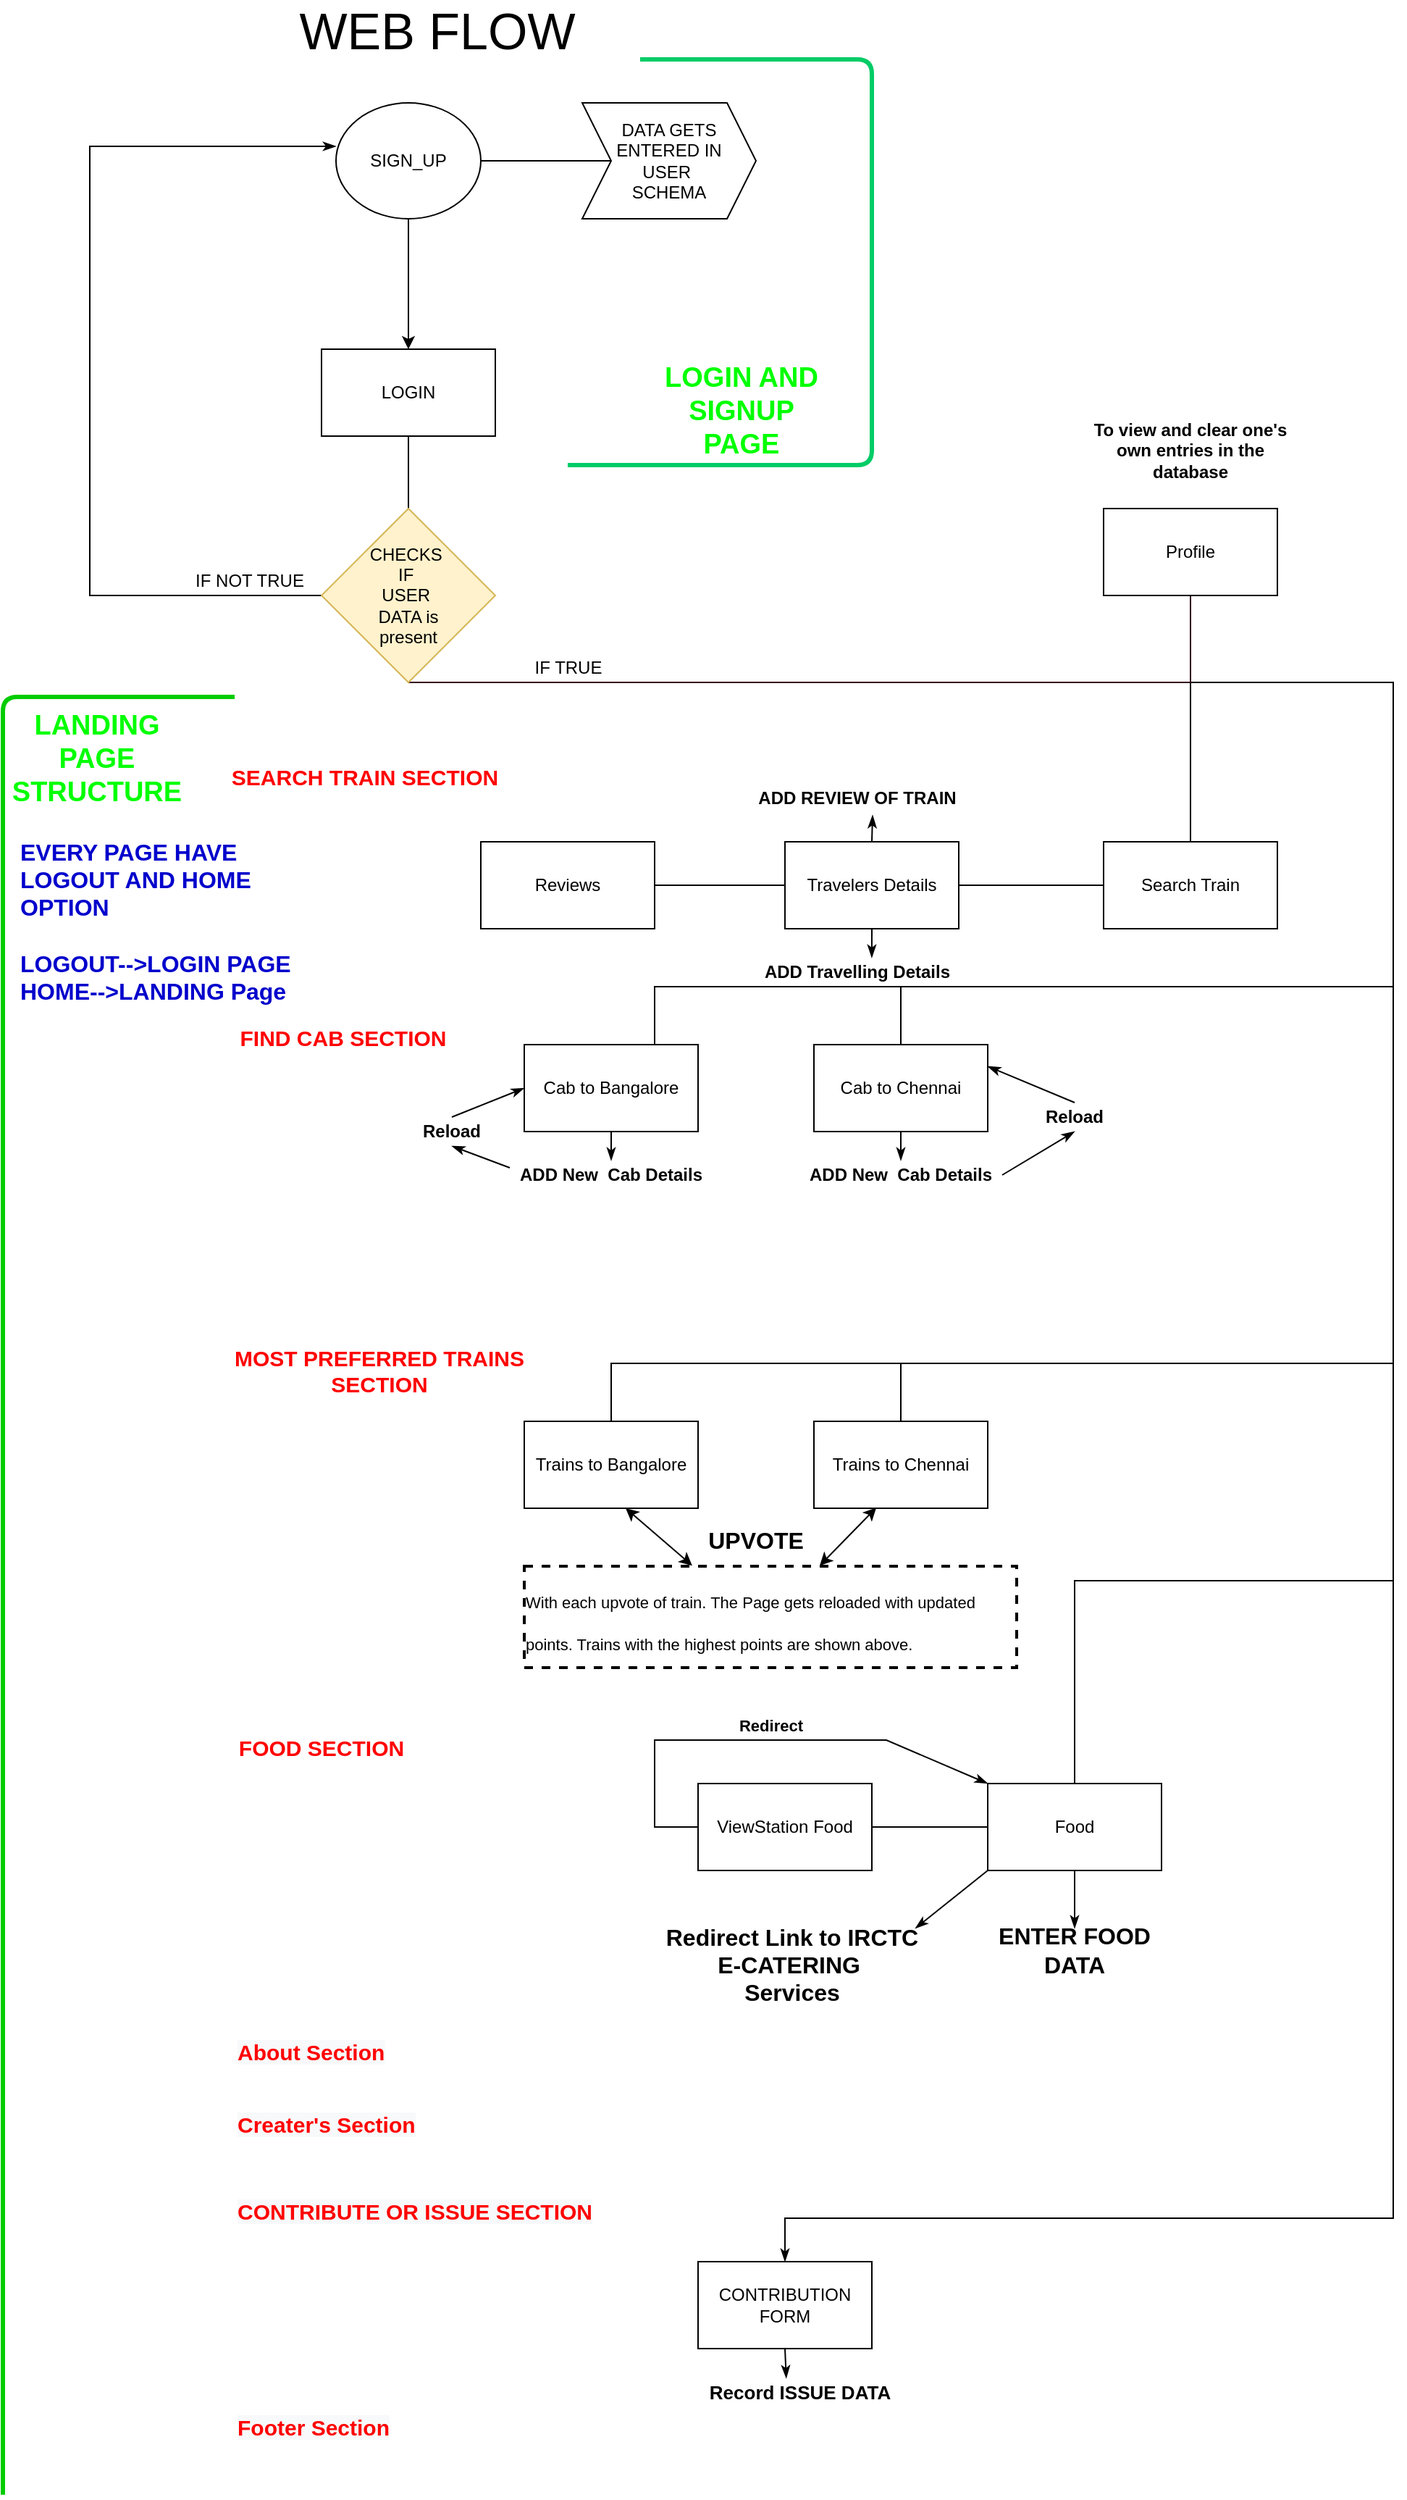 <mxfile version="13.8.0" type="github">
  <diagram id="LLDYurQir0yFtpg_1M14" name="Page-1">
    <mxGraphModel dx="2249" dy="780" grid="1" gridSize="10" guides="1" tooltips="1" connect="1" arrows="1" fold="1" page="1" pageScale="1" pageWidth="827" pageHeight="1169" math="0" shadow="0">
      <root>
        <mxCell id="0" />
        <mxCell id="1" parent="0" />
        <mxCell id="xQus3RdIqMBXBSAXaxHi-4" value="" style="edgeStyle=orthogonalEdgeStyle;rounded=0;orthogonalLoop=1;jettySize=auto;html=1;" edge="1" parent="1" source="xQus3RdIqMBXBSAXaxHi-2" target="xQus3RdIqMBXBSAXaxHi-3">
          <mxGeometry relative="1" as="geometry" />
        </mxCell>
        <mxCell id="xQus3RdIqMBXBSAXaxHi-6" value="" style="edgeStyle=orthogonalEdgeStyle;rounded=0;orthogonalLoop=1;jettySize=auto;html=1;endArrow=none;endFill=0;" edge="1" parent="1" source="xQus3RdIqMBXBSAXaxHi-2" target="xQus3RdIqMBXBSAXaxHi-5">
          <mxGeometry relative="1" as="geometry" />
        </mxCell>
        <mxCell id="xQus3RdIqMBXBSAXaxHi-2" value="SIGN_UP" style="ellipse;whiteSpace=wrap;html=1;" vertex="1" parent="1">
          <mxGeometry x="70" y="150" width="100" height="80" as="geometry" />
        </mxCell>
        <mxCell id="xQus3RdIqMBXBSAXaxHi-8" value="" style="edgeStyle=orthogonalEdgeStyle;rounded=0;orthogonalLoop=1;jettySize=auto;html=1;endArrow=none;endFill=0;" edge="1" parent="1" source="xQus3RdIqMBXBSAXaxHi-3" target="xQus3RdIqMBXBSAXaxHi-7">
          <mxGeometry relative="1" as="geometry" />
        </mxCell>
        <mxCell id="xQus3RdIqMBXBSAXaxHi-3" value="LOGIN" style="whiteSpace=wrap;html=1;" vertex="1" parent="1">
          <mxGeometry x="60" y="320" width="120" height="60" as="geometry" />
        </mxCell>
        <mxCell id="xQus3RdIqMBXBSAXaxHi-5" value="DATA GETS ENTERED IN &lt;br&gt;USER&amp;nbsp;&lt;br&gt;SCHEMA" style="shape=step;perimeter=stepPerimeter;whiteSpace=wrap;html=1;fixedSize=1;" vertex="1" parent="1">
          <mxGeometry x="240" y="150" width="120" height="80" as="geometry" />
        </mxCell>
        <mxCell id="xQus3RdIqMBXBSAXaxHi-10" value="" style="rounded=0;orthogonalLoop=1;jettySize=auto;html=1;endArrow=none;endFill=0;exitX=0.5;exitY=1;exitDx=0;exitDy=0;" edge="1" parent="1" source="xQus3RdIqMBXBSAXaxHi-7" target="xQus3RdIqMBXBSAXaxHi-9">
          <mxGeometry relative="1" as="geometry">
            <Array as="points">
              <mxPoint x="660" y="550" />
            </Array>
          </mxGeometry>
        </mxCell>
        <mxCell id="xQus3RdIqMBXBSAXaxHi-19" style="edgeStyle=none;rounded=0;orthogonalLoop=1;jettySize=auto;html=1;exitX=0.5;exitY=1;exitDx=0;exitDy=0;endArrow=none;endFill=0;entryX=0.5;entryY=0;entryDx=0;entryDy=0;" edge="1" parent="1" source="xQus3RdIqMBXBSAXaxHi-7" target="xQus3RdIqMBXBSAXaxHi-12">
          <mxGeometry relative="1" as="geometry">
            <mxPoint x="570" y="800" as="targetPoint" />
            <Array as="points">
              <mxPoint x="800" y="550" />
              <mxPoint x="800" y="760" />
              <mxPoint x="460" y="760" />
            </Array>
          </mxGeometry>
        </mxCell>
        <mxCell id="xQus3RdIqMBXBSAXaxHi-20" style="edgeStyle=none;rounded=0;orthogonalLoop=1;jettySize=auto;html=1;exitX=0.5;exitY=1;exitDx=0;exitDy=0;entryX=0.75;entryY=0;entryDx=0;entryDy=0;endArrow=none;endFill=0;" edge="1" parent="1" source="xQus3RdIqMBXBSAXaxHi-7" target="xQus3RdIqMBXBSAXaxHi-11">
          <mxGeometry relative="1" as="geometry">
            <Array as="points">
              <mxPoint x="800" y="550" />
              <mxPoint x="800" y="760" />
              <mxPoint x="540" y="760" />
              <mxPoint x="290" y="760" />
            </Array>
          </mxGeometry>
        </mxCell>
        <mxCell id="xQus3RdIqMBXBSAXaxHi-25" style="edgeStyle=none;rounded=0;orthogonalLoop=1;jettySize=auto;html=1;exitX=0.5;exitY=1;exitDx=0;exitDy=0;entryX=0.5;entryY=0;entryDx=0;entryDy=0;endArrow=none;endFill=0;" edge="1" parent="1" source="xQus3RdIqMBXBSAXaxHi-7" target="xQus3RdIqMBXBSAXaxHi-24">
          <mxGeometry relative="1" as="geometry">
            <Array as="points">
              <mxPoint x="800" y="550" />
              <mxPoint x="800" y="1020" />
              <mxPoint x="460" y="1020" />
            </Array>
          </mxGeometry>
        </mxCell>
        <mxCell id="xQus3RdIqMBXBSAXaxHi-26" style="edgeStyle=none;rounded=0;orthogonalLoop=1;jettySize=auto;html=1;exitX=0.5;exitY=1;exitDx=0;exitDy=0;entryX=0.5;entryY=0;entryDx=0;entryDy=0;endArrow=none;endFill=0;" edge="1" parent="1" source="xQus3RdIqMBXBSAXaxHi-7" target="xQus3RdIqMBXBSAXaxHi-23">
          <mxGeometry relative="1" as="geometry">
            <Array as="points">
              <mxPoint x="800" y="550" />
              <mxPoint x="800" y="1020" />
              <mxPoint x="530" y="1020" />
              <mxPoint x="260" y="1020" />
            </Array>
          </mxGeometry>
        </mxCell>
        <mxCell id="xQus3RdIqMBXBSAXaxHi-36" style="edgeStyle=none;rounded=0;orthogonalLoop=1;jettySize=auto;html=1;exitX=0.5;exitY=1;exitDx=0;exitDy=0;entryX=0.5;entryY=0;entryDx=0;entryDy=0;endArrow=none;endFill=0;" edge="1" parent="1" source="xQus3RdIqMBXBSAXaxHi-7" target="xQus3RdIqMBXBSAXaxHi-35">
          <mxGeometry relative="1" as="geometry">
            <Array as="points">
              <mxPoint x="800" y="550" />
              <mxPoint x="800" y="1170" />
              <mxPoint x="580" y="1170" />
            </Array>
          </mxGeometry>
        </mxCell>
        <mxCell id="xQus3RdIqMBXBSAXaxHi-75" style="edgeStyle=none;rounded=0;orthogonalLoop=1;jettySize=auto;html=1;exitX=0;exitY=0.5;exitDx=0;exitDy=0;entryX=0;entryY=0.375;entryDx=0;entryDy=0;entryPerimeter=0;endArrow=classicThin;endFill=1;" edge="1" parent="1" source="xQus3RdIqMBXBSAXaxHi-7" target="xQus3RdIqMBXBSAXaxHi-2">
          <mxGeometry relative="1" as="geometry">
            <Array as="points">
              <mxPoint x="-100" y="490" />
              <mxPoint x="-100" y="180" />
            </Array>
          </mxGeometry>
        </mxCell>
        <mxCell id="xQus3RdIqMBXBSAXaxHi-80" style="edgeStyle=none;rounded=0;orthogonalLoop=1;jettySize=auto;html=1;exitX=0.5;exitY=1;exitDx=0;exitDy=0;entryX=0.5;entryY=0;entryDx=0;entryDy=0;endArrow=classicThin;endFill=1;" edge="1" parent="1" source="xQus3RdIqMBXBSAXaxHi-7" target="xQus3RdIqMBXBSAXaxHi-72">
          <mxGeometry relative="1" as="geometry">
            <Array as="points">
              <mxPoint x="660" y="550" />
              <mxPoint x="800" y="550" />
              <mxPoint x="800" y="1170" />
              <mxPoint x="800" y="1610" />
              <mxPoint x="570" y="1610" />
              <mxPoint x="380" y="1610" />
            </Array>
          </mxGeometry>
        </mxCell>
        <mxCell id="xQus3RdIqMBXBSAXaxHi-89" style="edgeStyle=none;rounded=0;orthogonalLoop=1;jettySize=auto;html=1;exitX=0.5;exitY=1;exitDx=0;exitDy=0;entryX=0.5;entryY=1;entryDx=0;entryDy=0;endArrow=none;endFill=0;strokeColor=#33001A;" edge="1" parent="1" source="xQus3RdIqMBXBSAXaxHi-7" target="xQus3RdIqMBXBSAXaxHi-87">
          <mxGeometry relative="1" as="geometry">
            <Array as="points">
              <mxPoint x="660" y="550" />
            </Array>
          </mxGeometry>
        </mxCell>
        <mxCell id="xQus3RdIqMBXBSAXaxHi-7" value="CHECKS&amp;nbsp;&lt;br&gt;IF&amp;nbsp;&lt;br&gt;USER&amp;nbsp;&lt;br&gt;DATA is&lt;br&gt;present" style="rhombus;whiteSpace=wrap;html=1;fillColor=#fff2cc;strokeColor=#d6b656;" vertex="1" parent="1">
          <mxGeometry x="60" y="430" width="120" height="120" as="geometry" />
        </mxCell>
        <mxCell id="xQus3RdIqMBXBSAXaxHi-15" value="" style="edgeStyle=none;rounded=0;orthogonalLoop=1;jettySize=auto;html=1;endArrow=none;endFill=0;" edge="1" parent="1" source="xQus3RdIqMBXBSAXaxHi-9" target="xQus3RdIqMBXBSAXaxHi-14">
          <mxGeometry relative="1" as="geometry" />
        </mxCell>
        <mxCell id="xQus3RdIqMBXBSAXaxHi-9" value="Search Train" style="whiteSpace=wrap;html=1;" vertex="1" parent="1">
          <mxGeometry x="600" y="660" width="120" height="60" as="geometry" />
        </mxCell>
        <mxCell id="xQus3RdIqMBXBSAXaxHi-62" style="edgeStyle=none;rounded=0;orthogonalLoop=1;jettySize=auto;html=1;exitX=0.5;exitY=1;exitDx=0;exitDy=0;entryX=0.5;entryY=0;entryDx=0;entryDy=0;endArrow=classicThin;endFill=1;" edge="1" parent="1" source="xQus3RdIqMBXBSAXaxHi-11" target="xQus3RdIqMBXBSAXaxHi-60">
          <mxGeometry relative="1" as="geometry" />
        </mxCell>
        <mxCell id="xQus3RdIqMBXBSAXaxHi-11" value="Cab to Bangalore" style="whiteSpace=wrap;html=1;" vertex="1" parent="1">
          <mxGeometry x="200" y="800" width="120" height="60" as="geometry" />
        </mxCell>
        <mxCell id="xQus3RdIqMBXBSAXaxHi-61" style="edgeStyle=none;rounded=0;orthogonalLoop=1;jettySize=auto;html=1;exitX=0.5;exitY=1;exitDx=0;exitDy=0;entryX=0.5;entryY=0;entryDx=0;entryDy=0;endArrow=classicThin;endFill=1;" edge="1" parent="1" source="xQus3RdIqMBXBSAXaxHi-12" target="xQus3RdIqMBXBSAXaxHi-59">
          <mxGeometry relative="1" as="geometry" />
        </mxCell>
        <mxCell id="xQus3RdIqMBXBSAXaxHi-12" value="Cab to Chennai" style="whiteSpace=wrap;html=1;" vertex="1" parent="1">
          <mxGeometry x="400" y="800" width="120" height="60" as="geometry" />
        </mxCell>
        <mxCell id="xQus3RdIqMBXBSAXaxHi-13" value="&lt;font style=&quot;font-size: 15px;&quot;&gt;SEARCH TRAIN SECTION&lt;/font&gt;" style="text;html=1;align=center;verticalAlign=middle;whiteSpace=wrap;rounded=0;fontColor=#FF0000;fontStyle=1;fontSize=15;" vertex="1" parent="1">
          <mxGeometry x="-20" y="590" width="220" height="50" as="geometry" />
        </mxCell>
        <mxCell id="xQus3RdIqMBXBSAXaxHi-17" value="" style="edgeStyle=none;rounded=0;orthogonalLoop=1;jettySize=auto;html=1;endArrow=none;endFill=0;" edge="1" parent="1" source="xQus3RdIqMBXBSAXaxHi-14" target="xQus3RdIqMBXBSAXaxHi-16">
          <mxGeometry relative="1" as="geometry" />
        </mxCell>
        <mxCell id="xQus3RdIqMBXBSAXaxHi-54" style="edgeStyle=none;rounded=0;orthogonalLoop=1;jettySize=auto;html=1;exitX=0.5;exitY=0;exitDx=0;exitDy=0;entryX=0.575;entryY=1.078;entryDx=0;entryDy=0;entryPerimeter=0;endArrow=classicThin;endFill=1;" edge="1" parent="1" source="xQus3RdIqMBXBSAXaxHi-14" target="xQus3RdIqMBXBSAXaxHi-51">
          <mxGeometry relative="1" as="geometry" />
        </mxCell>
        <mxCell id="xQus3RdIqMBXBSAXaxHi-55" style="edgeStyle=none;rounded=0;orthogonalLoop=1;jettySize=auto;html=1;exitX=0.5;exitY=1;exitDx=0;exitDy=0;entryX=0.571;entryY=0;entryDx=0;entryDy=0;entryPerimeter=0;endArrow=classicThin;endFill=1;" edge="1" parent="1" source="xQus3RdIqMBXBSAXaxHi-14" target="xQus3RdIqMBXBSAXaxHi-53">
          <mxGeometry relative="1" as="geometry" />
        </mxCell>
        <mxCell id="xQus3RdIqMBXBSAXaxHi-14" value="Travelers Details" style="whiteSpace=wrap;html=1;" vertex="1" parent="1">
          <mxGeometry x="380" y="660" width="120" height="60" as="geometry" />
        </mxCell>
        <mxCell id="xQus3RdIqMBXBSAXaxHi-16" value="Reviews" style="whiteSpace=wrap;html=1;" vertex="1" parent="1">
          <mxGeometry x="170" y="660" width="120" height="60" as="geometry" />
        </mxCell>
        <mxCell id="xQus3RdIqMBXBSAXaxHi-18" value="&lt;font style=&quot;font-size: 15px;&quot;&gt;FIND CAB SECTION&lt;/font&gt;" style="text;html=1;align=center;verticalAlign=middle;whiteSpace=wrap;rounded=0;fontColor=#FF0000;fontStyle=1;fontSize=15;" vertex="1" parent="1">
          <mxGeometry x="-35" y="770" width="220" height="50" as="geometry" />
        </mxCell>
        <mxCell id="xQus3RdIqMBXBSAXaxHi-21" value="&lt;font style=&quot;font-size: 35px&quot;&gt;WEB FLOW&lt;/font&gt;" style="text;html=1;strokeColor=none;fillColor=none;align=center;verticalAlign=middle;whiteSpace=wrap;rounded=0;strokeWidth=5;" vertex="1" parent="1">
          <mxGeometry x="10" y="80" width="260" height="40" as="geometry" />
        </mxCell>
        <mxCell id="xQus3RdIqMBXBSAXaxHi-22" value="&lt;font style=&quot;font-size: 15px;&quot;&gt;MOST PREFERRED TRAINS SECTION&lt;/font&gt;" style="text;html=1;align=center;verticalAlign=middle;whiteSpace=wrap;rounded=0;fontColor=#FF0000;fontStyle=1;fontSize=15;" vertex="1" parent="1">
          <mxGeometry x="-10" y="1000" width="220" height="50" as="geometry" />
        </mxCell>
        <mxCell id="xQus3RdIqMBXBSAXaxHi-23" value="Trains to Bangalore" style="whiteSpace=wrap;html=1;" vertex="1" parent="1">
          <mxGeometry x="200" y="1060" width="120" height="60" as="geometry" />
        </mxCell>
        <mxCell id="xQus3RdIqMBXBSAXaxHi-24" value="Trains to Chennai" style="whiteSpace=wrap;html=1;" vertex="1" parent="1">
          <mxGeometry x="400" y="1060" width="120" height="60" as="geometry" />
        </mxCell>
        <mxCell id="xQus3RdIqMBXBSAXaxHi-28" value="&lt;br&gt;&lt;font style=&quot;font-size: 16px&quot;&gt;&lt;b&gt;UPVOTE&lt;br&gt;&lt;/b&gt;&lt;/font&gt;" style="text;html=1;strokeColor=none;fillColor=none;align=center;verticalAlign=middle;whiteSpace=wrap;rounded=0;" vertex="1" parent="1">
          <mxGeometry x="310" y="1120" width="100" height="30" as="geometry" />
        </mxCell>
        <mxCell id="xQus3RdIqMBXBSAXaxHi-32" value="&lt;h1 style=&quot;font-family: &amp;#34;helvetica&amp;#34; ; text-align: left&quot;&gt;&lt;span style=&quot;font-weight: normal ; line-height: 1.2px&quot;&gt;&lt;font style=&quot;font-size: 11px&quot;&gt;With each upvote of train. The Page gets reloaded with updated points. Trains with the highest points are shown above.&lt;/font&gt;&lt;/span&gt;&lt;/h1&gt;" style="rounded=0;whiteSpace=wrap;html=1;strokeWidth=2;dashed=1;" vertex="1" parent="1">
          <mxGeometry x="200" y="1160" width="340" height="70" as="geometry" />
        </mxCell>
        <mxCell id="xQus3RdIqMBXBSAXaxHi-33" value="" style="endArrow=classic;startArrow=classic;html=1;exitX=0.341;exitY=-0.006;exitDx=0;exitDy=0;exitPerimeter=0;" edge="1" parent="1" source="xQus3RdIqMBXBSAXaxHi-32">
          <mxGeometry width="50" height="50" relative="1" as="geometry">
            <mxPoint x="220" y="1170" as="sourcePoint" />
            <mxPoint x="270" y="1120" as="targetPoint" />
          </mxGeometry>
        </mxCell>
        <mxCell id="xQus3RdIqMBXBSAXaxHi-34" value="" style="endArrow=classic;startArrow=classic;html=1;exitX=0.6;exitY=-0.006;exitDx=0;exitDy=0;exitPerimeter=0;entryX=0.359;entryY=0.993;entryDx=0;entryDy=0;entryPerimeter=0;" edge="1" parent="1" source="xQus3RdIqMBXBSAXaxHi-32" target="xQus3RdIqMBXBSAXaxHi-24">
          <mxGeometry width="50" height="50" relative="1" as="geometry">
            <mxPoint x="330" y="1160" as="sourcePoint" />
            <mxPoint x="280" y="1130" as="targetPoint" />
          </mxGeometry>
        </mxCell>
        <mxCell id="xQus3RdIqMBXBSAXaxHi-39" style="edgeStyle=none;rounded=0;orthogonalLoop=1;jettySize=auto;html=1;exitX=0;exitY=0.5;exitDx=0;exitDy=0;entryX=1;entryY=0.5;entryDx=0;entryDy=0;endArrow=none;endFill=0;" edge="1" parent="1" source="xQus3RdIqMBXBSAXaxHi-35" target="xQus3RdIqMBXBSAXaxHi-38">
          <mxGeometry relative="1" as="geometry" />
        </mxCell>
        <mxCell id="xQus3RdIqMBXBSAXaxHi-42" style="edgeStyle=none;rounded=0;orthogonalLoop=1;jettySize=auto;html=1;exitX=0.5;exitY=1;exitDx=0;exitDy=0;entryX=0.5;entryY=0;entryDx=0;entryDy=0;endArrow=classicThin;endFill=1;" edge="1" parent="1" source="xQus3RdIqMBXBSAXaxHi-35" target="xQus3RdIqMBXBSAXaxHi-40">
          <mxGeometry relative="1" as="geometry" />
        </mxCell>
        <mxCell id="xQus3RdIqMBXBSAXaxHi-45" style="edgeStyle=none;rounded=0;orthogonalLoop=1;jettySize=auto;html=1;exitX=0;exitY=1;exitDx=0;exitDy=0;endArrow=classicThin;endFill=1;" edge="1" parent="1" source="xQus3RdIqMBXBSAXaxHi-35">
          <mxGeometry relative="1" as="geometry">
            <mxPoint x="470" y="1410" as="targetPoint" />
          </mxGeometry>
        </mxCell>
        <mxCell id="xQus3RdIqMBXBSAXaxHi-35" value="Food" style="rounded=0;whiteSpace=wrap;html=1;strokeColor=#000000;strokeWidth=1;" vertex="1" parent="1">
          <mxGeometry x="520" y="1310" width="120" height="60" as="geometry" />
        </mxCell>
        <mxCell id="xQus3RdIqMBXBSAXaxHi-37" value="&lt;font style=&quot;font-size: 15px;&quot;&gt;FOOD SECTION&lt;/font&gt;" style="text;html=1;align=center;verticalAlign=middle;whiteSpace=wrap;rounded=0;fontColor=#FF0000;fontStyle=1;fontSize=15;" vertex="1" parent="1">
          <mxGeometry x="-50" y="1260" width="220" height="50" as="geometry" />
        </mxCell>
        <mxCell id="xQus3RdIqMBXBSAXaxHi-43" style="edgeStyle=none;rounded=0;orthogonalLoop=1;jettySize=auto;html=1;exitX=0;exitY=0.5;exitDx=0;exitDy=0;entryX=0;entryY=0;entryDx=0;entryDy=0;endArrow=classicThin;endFill=1;" edge="1" parent="1" source="xQus3RdIqMBXBSAXaxHi-38" target="xQus3RdIqMBXBSAXaxHi-35">
          <mxGeometry relative="1" as="geometry">
            <Array as="points">
              <mxPoint x="290" y="1340" />
              <mxPoint x="290" y="1280" />
              <mxPoint x="450" y="1280" />
            </Array>
          </mxGeometry>
        </mxCell>
        <mxCell id="xQus3RdIqMBXBSAXaxHi-44" value="&lt;b&gt;Redirect&lt;/b&gt;" style="edgeLabel;html=1;align=center;verticalAlign=middle;resizable=0;points=[];" vertex="1" connectable="0" parent="xQus3RdIqMBXBSAXaxHi-43">
          <mxGeometry x="-0.088" y="4" relative="1" as="geometry">
            <mxPoint x="21" y="-6" as="offset" />
          </mxGeometry>
        </mxCell>
        <mxCell id="xQus3RdIqMBXBSAXaxHi-38" value="ViewStation Food" style="rounded=0;whiteSpace=wrap;html=1;strokeColor=#000000;strokeWidth=1;" vertex="1" parent="1">
          <mxGeometry x="320" y="1310" width="120" height="60" as="geometry" />
        </mxCell>
        <mxCell id="xQus3RdIqMBXBSAXaxHi-40" value="&lt;font style=&quot;font-size: 16px&quot;&gt;&lt;b&gt;ENTER FOOD DATA&lt;br&gt;&lt;/b&gt;&lt;/font&gt;" style="text;html=1;strokeColor=none;fillColor=none;align=center;verticalAlign=middle;whiteSpace=wrap;rounded=0;" vertex="1" parent="1">
          <mxGeometry x="510" y="1410" width="140" height="30" as="geometry" />
        </mxCell>
        <mxCell id="xQus3RdIqMBXBSAXaxHi-46" value="&lt;font style=&quot;font-size: 16px&quot;&gt;&lt;b&gt;Redirect Link to IRCTC E-CATERING&amp;nbsp;&lt;br&gt;Services&lt;br&gt;&lt;/b&gt;&lt;/font&gt;" style="text;html=1;strokeColor=none;fillColor=none;align=center;verticalAlign=middle;whiteSpace=wrap;rounded=0;" vertex="1" parent="1">
          <mxGeometry x="290" y="1420" width="190" height="30" as="geometry" />
        </mxCell>
        <mxCell id="xQus3RdIqMBXBSAXaxHi-51" value="&lt;b&gt;ADD REVIEW OF TRAIN&lt;/b&gt;" style="text;html=1;strokeColor=none;fillColor=none;align=center;verticalAlign=middle;whiteSpace=wrap;rounded=0;" vertex="1" parent="1">
          <mxGeometry x="360" y="620" width="140" height="20" as="geometry" />
        </mxCell>
        <mxCell id="xQus3RdIqMBXBSAXaxHi-53" value="&lt;b&gt;ADD Travelling Details&lt;/b&gt;" style="text;html=1;strokeColor=none;fillColor=none;align=center;verticalAlign=middle;whiteSpace=wrap;rounded=0;" vertex="1" parent="1">
          <mxGeometry x="360" y="740" width="140" height="20" as="geometry" />
        </mxCell>
        <mxCell id="xQus3RdIqMBXBSAXaxHi-56" style="edgeStyle=none;rounded=0;orthogonalLoop=1;jettySize=auto;html=1;exitX=0.75;exitY=0;exitDx=0;exitDy=0;endArrow=classicThin;endFill=1;" edge="1" parent="1" source="xQus3RdIqMBXBSAXaxHi-51" target="xQus3RdIqMBXBSAXaxHi-51">
          <mxGeometry relative="1" as="geometry" />
        </mxCell>
        <mxCell id="xQus3RdIqMBXBSAXaxHi-67" style="edgeStyle=none;rounded=0;orthogonalLoop=1;jettySize=auto;html=1;exitX=1;exitY=0.5;exitDx=0;exitDy=0;entryX=0.5;entryY=1;entryDx=0;entryDy=0;endArrow=classicThin;endFill=1;" edge="1" parent="1" source="xQus3RdIqMBXBSAXaxHi-59" target="xQus3RdIqMBXBSAXaxHi-66">
          <mxGeometry relative="1" as="geometry" />
        </mxCell>
        <mxCell id="xQus3RdIqMBXBSAXaxHi-59" value="&lt;b&gt;ADD New&amp;nbsp; Cab Details&lt;/b&gt;" style="text;html=1;strokeColor=none;fillColor=none;align=center;verticalAlign=middle;whiteSpace=wrap;rounded=0;" vertex="1" parent="1">
          <mxGeometry x="390" y="880" width="140" height="20" as="geometry" />
        </mxCell>
        <mxCell id="xQus3RdIqMBXBSAXaxHi-64" style="edgeStyle=none;rounded=0;orthogonalLoop=1;jettySize=auto;html=1;exitX=0;exitY=0.25;exitDx=0;exitDy=0;entryX=0.5;entryY=1;entryDx=0;entryDy=0;endArrow=classicThin;endFill=1;" edge="1" parent="1" source="xQus3RdIqMBXBSAXaxHi-60" target="xQus3RdIqMBXBSAXaxHi-63">
          <mxGeometry relative="1" as="geometry" />
        </mxCell>
        <mxCell id="xQus3RdIqMBXBSAXaxHi-60" value="&lt;b&gt;ADD New&amp;nbsp; Cab Details&lt;/b&gt;" style="text;html=1;strokeColor=none;fillColor=none;align=center;verticalAlign=middle;whiteSpace=wrap;rounded=0;" vertex="1" parent="1">
          <mxGeometry x="190" y="880" width="140" height="20" as="geometry" />
        </mxCell>
        <mxCell id="xQus3RdIqMBXBSAXaxHi-65" style="edgeStyle=none;rounded=0;orthogonalLoop=1;jettySize=auto;html=1;exitX=0.5;exitY=0;exitDx=0;exitDy=0;entryX=0;entryY=0.5;entryDx=0;entryDy=0;endArrow=classicThin;endFill=1;" edge="1" parent="1" source="xQus3RdIqMBXBSAXaxHi-63" target="xQus3RdIqMBXBSAXaxHi-11">
          <mxGeometry relative="1" as="geometry" />
        </mxCell>
        <mxCell id="xQus3RdIqMBXBSAXaxHi-63" value="&lt;b&gt;Reload&lt;/b&gt;" style="text;html=1;strokeColor=none;fillColor=none;align=center;verticalAlign=middle;whiteSpace=wrap;rounded=0;" vertex="1" parent="1">
          <mxGeometry x="80" y="850" width="140" height="20" as="geometry" />
        </mxCell>
        <mxCell id="xQus3RdIqMBXBSAXaxHi-68" style="edgeStyle=none;rounded=0;orthogonalLoop=1;jettySize=auto;html=1;exitX=0.5;exitY=0;exitDx=0;exitDy=0;entryX=1;entryY=0.25;entryDx=0;entryDy=0;endArrow=classicThin;endFill=1;" edge="1" parent="1" source="xQus3RdIqMBXBSAXaxHi-66" target="xQus3RdIqMBXBSAXaxHi-12">
          <mxGeometry relative="1" as="geometry" />
        </mxCell>
        <mxCell id="xQus3RdIqMBXBSAXaxHi-66" value="&lt;b&gt;Reload&lt;/b&gt;" style="text;html=1;strokeColor=none;fillColor=none;align=center;verticalAlign=middle;whiteSpace=wrap;rounded=0;" vertex="1" parent="1">
          <mxGeometry x="510" y="840" width="140" height="20" as="geometry" />
        </mxCell>
        <mxCell id="xQus3RdIqMBXBSAXaxHi-69" value="&lt;span style=&quot;font-family: helvetica; font-size: 15px; font-style: normal; letter-spacing: normal; text-align: center; text-indent: 0px; text-transform: none; word-spacing: 0px; background-color: rgb(248, 249, 250); display: inline; float: none;&quot;&gt;About Section&lt;/span&gt;" style="text;whiteSpace=wrap;html=1;fontColor=#FF0000;fontStyle=1;fontSize=15;" vertex="1" parent="1">
          <mxGeometry y="1480" width="120" height="30" as="geometry" />
        </mxCell>
        <mxCell id="xQus3RdIqMBXBSAXaxHi-70" value="&lt;span style=&quot;font-family: helvetica; font-size: 15px; font-style: normal; letter-spacing: normal; text-align: center; text-indent: 0px; text-transform: none; word-spacing: 0px; background-color: rgb(248, 249, 250); display: inline; float: none;&quot;&gt;Creater&#39;s Section&lt;/span&gt;" style="text;whiteSpace=wrap;html=1;fontColor=#FF0000;fontStyle=1;fontSize=15;" vertex="1" parent="1">
          <mxGeometry y="1530" width="140" height="30" as="geometry" />
        </mxCell>
        <mxCell id="xQus3RdIqMBXBSAXaxHi-71" value="&lt;span style=&quot;font-family: helvetica; font-size: 15px; font-style: normal; letter-spacing: normal; text-align: center; text-indent: 0px; text-transform: none; word-spacing: 0px; background-color: rgb(248, 249, 250); display: inline; float: none;&quot;&gt;CONTRIBUTE OR ISSUE SECTION&lt;/span&gt;" style="text;whiteSpace=wrap;html=1;fontColor=#FF0000;fontStyle=1;fontSize=15;" vertex="1" parent="1">
          <mxGeometry y="1590" width="300" height="30" as="geometry" />
        </mxCell>
        <mxCell id="xQus3RdIqMBXBSAXaxHi-74" style="edgeStyle=none;rounded=0;orthogonalLoop=1;jettySize=auto;html=1;exitX=0.5;exitY=1;exitDx=0;exitDy=0;entryX=0.435;entryY=0.022;entryDx=0;entryDy=0;entryPerimeter=0;endArrow=classicThin;endFill=1;" edge="1" parent="1" source="xQus3RdIqMBXBSAXaxHi-72" target="xQus3RdIqMBXBSAXaxHi-73">
          <mxGeometry relative="1" as="geometry" />
        </mxCell>
        <mxCell id="xQus3RdIqMBXBSAXaxHi-72" value="CONTRIBUTION FORM" style="rounded=0;whiteSpace=wrap;html=1;strokeColor=#000000;strokeWidth=1;" vertex="1" parent="1">
          <mxGeometry x="320" y="1640" width="120" height="60" as="geometry" />
        </mxCell>
        <mxCell id="xQus3RdIqMBXBSAXaxHi-73" value="&lt;b&gt;&lt;font style=&quot;font-size: 13px&quot;&gt;Record ISSUE DATA&lt;/font&gt;&lt;/b&gt;" style="text;html=1;align=center;verticalAlign=middle;resizable=0;points=[];autosize=1;" vertex="1" parent="1">
          <mxGeometry x="320" y="1720" width="140" height="20" as="geometry" />
        </mxCell>
        <mxCell id="xQus3RdIqMBXBSAXaxHi-76" value="IF NOT TRUE" style="text;html=1;align=center;verticalAlign=middle;resizable=0;points=[];autosize=1;" vertex="1" parent="1">
          <mxGeometry x="-35" y="470" width="90" height="20" as="geometry" />
        </mxCell>
        <mxCell id="xQus3RdIqMBXBSAXaxHi-78" value="IF TRUE" style="text;html=1;align=center;verticalAlign=middle;resizable=0;points=[];autosize=1;" vertex="1" parent="1">
          <mxGeometry x="200" y="530" width="60" height="20" as="geometry" />
        </mxCell>
        <mxCell id="xQus3RdIqMBXBSAXaxHi-81" value="" style="endArrow=none;html=1;strokeColor=#00CC00;strokeWidth=3;" edge="1" parent="1">
          <mxGeometry width="50" height="50" relative="1" as="geometry">
            <mxPoint x="-160" y="1800.889" as="sourcePoint" />
            <mxPoint y="560" as="targetPoint" />
            <Array as="points">
              <mxPoint x="-160" y="700" />
              <mxPoint x="-160" y="560" />
            </Array>
          </mxGeometry>
        </mxCell>
        <mxCell id="xQus3RdIqMBXBSAXaxHi-82" value="&lt;span style=&quot;font-family: helvetica; font-size: 15px; font-style: normal; letter-spacing: normal; text-align: center; text-indent: 0px; text-transform: none; word-spacing: 0px; background-color: rgb(248, 249, 250); display: inline; float: none;&quot;&gt;Footer Section&lt;/span&gt;" style="text;whiteSpace=wrap;html=1;fontColor=#FF0000;fontStyle=1;fontSize=15;" vertex="1" parent="1">
          <mxGeometry y="1739" width="140" height="30" as="geometry" />
        </mxCell>
        <mxCell id="xQus3RdIqMBXBSAXaxHi-86" value="&lt;font style=&quot;font-size: 19px&quot; color=&quot;#00ff00&quot;&gt;&lt;b&gt;LANDING PAGE STRUCTURE&lt;/b&gt;&lt;/font&gt;" style="text;html=1;strokeColor=none;fillColor=none;align=center;verticalAlign=middle;whiteSpace=wrap;rounded=0;" vertex="1" parent="1">
          <mxGeometry x="-155" y="565" width="120" height="75" as="geometry" />
        </mxCell>
        <mxCell id="xQus3RdIqMBXBSAXaxHi-87" value="Profile" style="whiteSpace=wrap;html=1;" vertex="1" parent="1">
          <mxGeometry x="600" y="430" width="120" height="60" as="geometry" />
        </mxCell>
        <mxCell id="xQus3RdIqMBXBSAXaxHi-88" value="&lt;b&gt;To view and clear one&#39;s own entries in the database&lt;/b&gt;" style="text;html=1;strokeColor=none;fillColor=none;align=center;verticalAlign=middle;whiteSpace=wrap;rounded=0;" vertex="1" parent="1">
          <mxGeometry x="590" y="380" width="140" height="20" as="geometry" />
        </mxCell>
        <mxCell id="xQus3RdIqMBXBSAXaxHi-90" value="" style="endArrow=none;html=1;strokeColor=#00CC66;strokeWidth=3;" edge="1" parent="1">
          <mxGeometry width="50" height="50" relative="1" as="geometry">
            <mxPoint x="230" y="400" as="sourcePoint" />
            <mxPoint x="280" y="120" as="targetPoint" />
            <Array as="points">
              <mxPoint x="440" y="400" />
              <mxPoint x="440" y="120" />
            </Array>
          </mxGeometry>
        </mxCell>
        <mxCell id="xQus3RdIqMBXBSAXaxHi-91" value="&lt;font style=&quot;font-size: 19px&quot; color=&quot;#00ff00&quot;&gt;&lt;b&gt;LOGIN AND SIGNUP PAGE&lt;/b&gt;&lt;/font&gt;" style="text;html=1;strokeColor=none;fillColor=none;align=center;verticalAlign=middle;whiteSpace=wrap;rounded=0;" vertex="1" parent="1">
          <mxGeometry x="290" y="325" width="120" height="75" as="geometry" />
        </mxCell>
        <mxCell id="xQus3RdIqMBXBSAXaxHi-92" value="EVERY PAGE HAVE&amp;nbsp;&lt;br style=&quot;font-size: 16px;&quot;&gt;LOGOUT AND HOME&amp;nbsp;&lt;br style=&quot;font-size: 16px;&quot;&gt;OPTION&lt;br style=&quot;font-size: 16px;&quot;&gt;&lt;br style=&quot;font-size: 16px;&quot;&gt;LOGOUT--&amp;gt;LOGIN PAGE&lt;br style=&quot;font-size: 16px;&quot;&gt;HOME--&amp;gt;LANDING Page" style="text;html=1;align=left;verticalAlign=middle;resizable=0;points=[];autosize=1;fontSize=16;fontColor=#0000CC;fontStyle=1" vertex="1" parent="1">
          <mxGeometry x="-150" y="655" width="200" height="120" as="geometry" />
        </mxCell>
      </root>
    </mxGraphModel>
  </diagram>
</mxfile>
